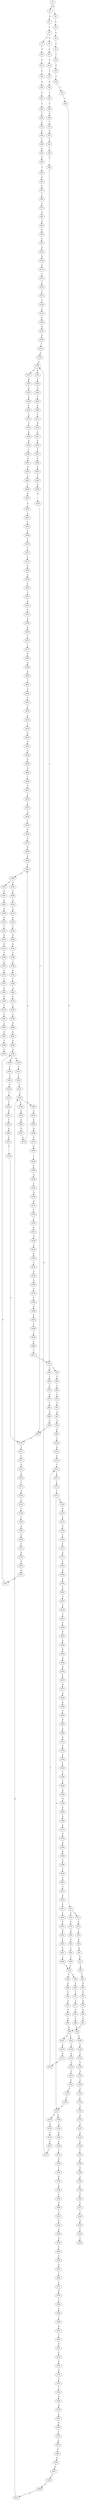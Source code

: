 strict digraph  {
	S0 -> S1 [ label = G ];
	S0 -> S2 [ label = C ];
	S1 -> S3 [ label = A ];
	S2 -> S4 [ label = C ];
	S3 -> S5 [ label = C ];
	S4 -> S6 [ label = A ];
	S5 -> S7 [ label = T ];
	S5 -> S8 [ label = G ];
	S6 -> S9 [ label = C ];
	S7 -> S10 [ label = C ];
	S8 -> S11 [ label = C ];
	S9 -> S12 [ label = C ];
	S10 -> S13 [ label = C ];
	S11 -> S14 [ label = C ];
	S12 -> S15 [ label = C ];
	S13 -> S16 [ label = C ];
	S14 -> S17 [ label = C ];
	S15 -> S18 [ label = C ];
	S16 -> S19 [ label = A ];
	S17 -> S20 [ label = A ];
	S18 -> S21 [ label = T ];
	S19 -> S22 [ label = T ];
	S20 -> S23 [ label = T ];
	S21 -> S24 [ label = T ];
	S22 -> S25 [ label = C ];
	S23 -> S26 [ label = C ];
	S24 -> S27 [ label = C ];
	S25 -> S28 [ label = T ];
	S26 -> S29 [ label = G ];
	S27 -> S30 [ label = C ];
	S27 -> S31 [ label = G ];
	S28 -> S32 [ label = G ];
	S29 -> S33 [ label = T ];
	S30 -> S34 [ label = T ];
	S31 -> S35 [ label = A ];
	S32 -> S36 [ label = C ];
	S33 -> S37 [ label = C ];
	S34 -> S38 [ label = G ];
	S35 -> S39 [ label = T ];
	S36 -> S40 [ label = C ];
	S37 -> S41 [ label = C ];
	S38 -> S42 [ label = T ];
	S39 -> S43 [ label = C ];
	S40 -> S44 [ label = A ];
	S41 -> S45 [ label = T ];
	S42 -> S46 [ label = C ];
	S43 -> S47 [ label = G ];
	S44 -> S48 [ label = G ];
	S45 -> S49 [ label = C ];
	S46 -> S50 [ label = C ];
	S47 -> S51 [ label = T ];
	S48 -> S52 [ label = T ];
	S49 -> S53 [ label = T ];
	S50 -> S54 [ label = T ];
	S51 -> S55 [ label = T ];
	S52 -> S56 [ label = C ];
	S53 -> S57 [ label = T ];
	S53 -> S58 [ label = G ];
	S54 -> S59 [ label = A ];
	S54 -> S60 [ label = T ];
	S55 -> S61 [ label = T ];
	S56 -> S62 [ label = G ];
	S57 -> S63 [ label = C ];
	S58 -> S64 [ label = T ];
	S59 -> S65 [ label = C ];
	S60 -> S66 [ label = G ];
	S61 -> S67 [ label = G ];
	S62 -> S68 [ label = T ];
	S63 -> S69 [ label = T ];
	S64 -> S70 [ label = C ];
	S65 -> S71 [ label = T ];
	S66 -> S72 [ label = T ];
	S67 -> S73 [ label = T ];
	S68 -> S74 [ label = A ];
	S69 -> S75 [ label = C ];
	S70 -> S76 [ label = G ];
	S71 -> S77 [ label = A ];
	S72 -> S78 [ label = A ];
	S73 -> S79 [ label = A ];
	S74 -> S80 [ label = A ];
	S75 -> S81 [ label = G ];
	S76 -> S82 [ label = T ];
	S77 -> S83 [ label = C ];
	S78 -> S84 [ label = G ];
	S79 -> S85 [ label = G ];
	S80 -> S86 [ label = G ];
	S81 -> S87 [ label = G ];
	S82 -> S88 [ label = G ];
	S83 -> S89 [ label = C ];
	S84 -> S90 [ label = G ];
	S85 -> S91 [ label = G ];
	S86 -> S92 [ label = A ];
	S87 -> S93 [ label = A ];
	S88 -> S94 [ label = G ];
	S89 -> S95 [ label = A ];
	S90 -> S96 [ label = A ];
	S91 -> S96 [ label = A ];
	S92 -> S97 [ label = C ];
	S93 -> S98 [ label = G ];
	S94 -> S99 [ label = T ];
	S95 -> S100 [ label = G ];
	S96 -> S101 [ label = G ];
	S96 -> S102 [ label = A ];
	S97 -> S103 [ label = G ];
	S98 -> S104 [ label = A ];
	S99 -> S105 [ label = A ];
	S100 -> S106 [ label = G ];
	S101 -> S107 [ label = A ];
	S102 -> S108 [ label = A ];
	S103 -> S109 [ label = G ];
	S104 -> S110 [ label = G ];
	S105 -> S111 [ label = C ];
	S106 -> S112 [ label = A ];
	S107 -> S113 [ label = G ];
	S108 -> S114 [ label = G ];
	S109 -> S115 [ label = C ];
	S110 -> S116 [ label = G ];
	S111 -> S117 [ label = C ];
	S112 -> S118 [ label = G ];
	S113 -> S119 [ label = G ];
	S114 -> S120 [ label = G ];
	S115 -> S121 [ label = T ];
	S116 -> S122 [ label = T ];
	S117 -> S123 [ label = G ];
	S118 -> S124 [ label = A ];
	S119 -> S122 [ label = T ];
	S120 -> S125 [ label = T ];
	S121 -> S126 [ label = C ];
	S122 -> S127 [ label = C ];
	S123 -> S128 [ label = G ];
	S124 -> S129 [ label = G ];
	S125 -> S130 [ label = C ];
	S126 -> S131 [ label = T ];
	S127 -> S132 [ label = C ];
	S128 -> S133 [ label = T ];
	S129 -> S134 [ label = T ];
	S130 -> S135 [ label = C ];
	S131 -> S136 [ label = C ];
	S132 -> S137 [ label = C ];
	S133 -> S138 [ label = G ];
	S134 -> S139 [ label = C ];
	S135 -> S140 [ label = C ];
	S136 -> S141 [ label = G ];
	S137 -> S142 [ label = A ];
	S137 -> S143 [ label = G ];
	S138 -> S144 [ label = G ];
	S139 -> S145 [ label = A ];
	S140 -> S143 [ label = G ];
	S141 -> S146 [ label = A ];
	S142 -> S147 [ label = G ];
	S143 -> S148 [ label = G ];
	S143 -> S149 [ label = A ];
	S144 -> S150 [ label = T ];
	S145 -> S151 [ label = G ];
	S146 -> S152 [ label = A ];
	S147 -> S153 [ label = A ];
	S148 -> S154 [ label = A ];
	S149 -> S155 [ label = A ];
	S150 -> S156 [ label = T ];
	S151 -> S157 [ label = G ];
	S152 -> S158 [ label = G ];
	S153 -> S159 [ label = G ];
	S154 -> S160 [ label = G ];
	S155 -> S161 [ label = G ];
	S156 -> S162 [ label = A ];
	S157 -> S163 [ label = A ];
	S158 -> S164 [ label = T ];
	S159 -> S165 [ label = C ];
	S160 -> S166 [ label = G ];
	S161 -> S167 [ label = T ];
	S162 -> S168 [ label = G ];
	S163 -> S169 [ label = C ];
	S164 -> S170 [ label = C ];
	S165 -> S171 [ label = C ];
	S166 -> S172 [ label = C ];
	S167 -> S173 [ label = C ];
	S168 -> S174 [ label = A ];
	S169 -> S175 [ label = C ];
	S170 -> S176 [ label = G ];
	S171 -> S177 [ label = A ];
	S172 -> S178 [ label = G ];
	S173 -> S176 [ label = G ];
	S174 -> S179 [ label = A ];
	S175 -> S180 [ label = A ];
	S176 -> S181 [ label = C ];
	S176 -> S182 [ label = A ];
	S177 -> S183 [ label = C ];
	S178 -> S184 [ label = T ];
	S179 -> S185 [ label = G ];
	S180 -> S186 [ label = G ];
	S181 -> S187 [ label = G ];
	S182 -> S188 [ label = G ];
	S183 -> S189 [ label = G ];
	S184 -> S190 [ label = G ];
	S185 -> S191 [ label = G ];
	S186 -> S192 [ label = T ];
	S187 -> S193 [ label = G ];
	S188 -> S194 [ label = G ];
	S189 -> S195 [ label = G ];
	S190 -> S196 [ label = G ];
	S191 -> S197 [ label = G ];
	S192 -> S198 [ label = C ];
	S193 -> S199 [ label = C ];
	S194 -> S200 [ label = T ];
	S195 -> S201 [ label = T ];
	S196 -> S202 [ label = T ];
	S197 -> S203 [ label = G ];
	S198 -> S204 [ label = T ];
	S199 -> S205 [ label = T ];
	S200 -> S206 [ label = A ];
	S201 -> S207 [ label = T ];
	S202 -> S208 [ label = A ];
	S203 -> S209 [ label = T ];
	S203 -> S210 [ label = G ];
	S204 -> S211 [ label = C ];
	S205 -> S212 [ label = A ];
	S206 -> S213 [ label = T ];
	S207 -> S214 [ label = A ];
	S208 -> S215 [ label = T ];
	S209 -> S216 [ label = C ];
	S210 -> S217 [ label = T ];
	S211 -> S218 [ label = T ];
	S212 -> S219 [ label = T ];
	S213 -> S220 [ label = A ];
	S214 -> S221 [ label = C ];
	S215 -> S222 [ label = G ];
	S216 -> S223 [ label = T ];
	S217 -> S224 [ label = C ];
	S218 -> S225 [ label = G ];
	S219 -> S226 [ label = A ];
	S220 -> S227 [ label = A ];
	S221 -> S228 [ label = T ];
	S222 -> S229 [ label = A ];
	S223 -> S230 [ label = C ];
	S224 -> S231 [ label = C ];
	S225 -> S232 [ label = T ];
	S226 -> S233 [ label = G ];
	S227 -> S234 [ label = G ];
	S228 -> S235 [ label = G ];
	S229 -> S236 [ label = G ];
	S230 -> S237 [ label = T ];
	S231 -> S238 [ label = G ];
	S232 -> S239 [ label = A ];
	S233 -> S240 [ label = T ];
	S234 -> S241 [ label = T ];
	S235 -> S242 [ label = C ];
	S236 -> S243 [ label = C ];
	S237 -> S244 [ label = C ];
	S238 -> S245 [ label = C ];
	S238 -> S246 [ label = T ];
	S240 -> S247 [ label = A ];
	S241 -> S248 [ label = C ];
	S242 -> S249 [ label = A ];
	S243 -> S250 [ label = G ];
	S244 -> S251 [ label = G ];
	S245 -> S252 [ label = C ];
	S246 -> S253 [ label = C ];
	S247 -> S254 [ label = G ];
	S248 -> S255 [ label = G ];
	S249 -> S256 [ label = G ];
	S250 -> S257 [ label = G ];
	S251 -> S258 [ label = T ];
	S252 -> S259 [ label = G ];
	S253 -> S260 [ label = G ];
	S254 -> S261 [ label = C ];
	S255 -> S262 [ label = T ];
	S256 -> S263 [ label = A ];
	S257 -> S264 [ label = T ];
	S258 -> S265 [ label = G ];
	S259 -> S266 [ label = G ];
	S260 -> S267 [ label = G ];
	S261 -> S268 [ label = C ];
	S262 -> S269 [ label = G ];
	S263 -> S270 [ label = C ];
	S264 -> S271 [ label = C ];
	S265 -> S272 [ label = G ];
	S266 -> S273 [ label = A ];
	S267 -> S274 [ label = A ];
	S268 -> S275 [ label = G ];
	S269 -> S276 [ label = G ];
	S270 -> S277 [ label = G ];
	S271 -> S278 [ label = G ];
	S272 -> S279 [ label = T ];
	S273 -> S280 [ label = A ];
	S274 -> S281 [ label = A ];
	S275 -> S282 [ label = A ];
	S276 -> S99 [ label = T ];
	S277 -> S283 [ label = G ];
	S278 -> S284 [ label = C ];
	S279 -> S105 [ label = A ];
	S280 -> S285 [ label = C ];
	S281 -> S286 [ label = C ];
	S282 -> S287 [ label = A ];
	S283 -> S288 [ label = A ];
	S284 -> S289 [ label = A ];
	S285 -> S290 [ label = T ];
	S286 -> S291 [ label = A ];
	S286 -> S292 [ label = T ];
	S287 -> S293 [ label = A ];
	S288 -> S294 [ label = C ];
	S289 -> S295 [ label = C ];
	S290 -> S296 [ label = G ];
	S291 -> S297 [ label = G ];
	S292 -> S298 [ label = A ];
	S293 -> S299 [ label = C ];
	S294 -> S300 [ label = A ];
	S295 -> S301 [ label = G ];
	S296 -> S302 [ label = C ];
	S297 -> S303 [ label = G ];
	S298 -> S304 [ label = C ];
	S299 -> S305 [ label = C ];
	S300 -> S306 [ label = C ];
	S301 -> S307 [ label = C ];
	S302 -> S308 [ label = A ];
	S303 -> S309 [ label = A ];
	S304 -> S310 [ label = A ];
	S305 -> S311 [ label = C ];
	S306 -> S312 [ label = A ];
	S307 -> S313 [ label = G ];
	S308 -> S314 [ label = A ];
	S309 -> S315 [ label = A ];
	S310 -> S316 [ label = A ];
	S311 -> S317 [ label = C ];
	S312 -> S318 [ label = C ];
	S313 -> S319 [ label = C ];
	S314 -> S320 [ label = C ];
	S315 -> S321 [ label = T ];
	S316 -> S322 [ label = C ];
	S317 -> S323 [ label = G ];
	S318 -> S324 [ label = C ];
	S319 -> S325 [ label = G ];
	S320 -> S326 [ label = C ];
	S321 -> S327 [ label = A ];
	S322 -> S328 [ label = G ];
	S323 -> S329 [ label = A ];
	S324 -> S330 [ label = T ];
	S325 -> S331 [ label = G ];
	S326 -> S332 [ label = A ];
	S327 -> S333 [ label = G ];
	S328 -> S334 [ label = A ];
	S329 -> S335 [ label = C ];
	S330 -> S336 [ label = C ];
	S331 -> S337 [ label = C ];
	S332 -> S338 [ label = G ];
	S333 -> S339 [ label = T ];
	S334 -> S340 [ label = A ];
	S335 -> S341 [ label = T ];
	S336 -> S342 [ label = T ];
	S337 -> S343 [ label = T ];
	S338 -> S344 [ label = A ];
	S339 -> S345 [ label = C ];
	S340 -> S346 [ label = A ];
	S341 -> S347 [ label = A ];
	S342 -> S348 [ label = A ];
	S343 -> S349 [ label = G ];
	S344 -> S350 [ label = A ];
	S345 -> S351 [ label = T ];
	S346 -> S352 [ label = A ];
	S347 -> S353 [ label = G ];
	S348 -> S354 [ label = G ];
	S349 -> S355 [ label = G ];
	S350 -> S356 [ label = C ];
	S351 -> S357 [ label = C ];
	S352 -> S358 [ label = C ];
	S353 -> S359 [ label = A ];
	S354 -> S360 [ label = A ];
	S355 -> S361 [ label = A ];
	S356 -> S362 [ label = A ];
	S357 -> S363 [ label = T ];
	S358 -> S364 [ label = A ];
	S359 -> S365 [ label = A ];
	S360 -> S366 [ label = A ];
	S361 -> S367 [ label = A ];
	S362 -> S368 [ label = G ];
	S363 -> S369 [ label = C ];
	S364 -> S370 [ label = G ];
	S365 -> S371 [ label = T ];
	S366 -> S372 [ label = C ];
	S367 -> S373 [ label = T ];
	S368 -> S374 [ label = C ];
	S369 -> S375 [ label = T ];
	S370 -> S376 [ label = A ];
	S371 -> S377 [ label = C ];
	S372 -> S378 [ label = G ];
	S373 -> S379 [ label = G ];
	S374 -> S380 [ label = C ];
	S375 -> S381 [ label = G ];
	S376 -> S382 [ label = A ];
	S377 -> S383 [ label = G ];
	S378 -> S384 [ label = A ];
	S379 -> S385 [ label = G ];
	S380 -> S386 [ label = G ];
	S381 -> S387 [ label = A ];
	S382 -> S388 [ label = G ];
	S383 -> S389 [ label = G ];
	S384 -> S390 [ label = G ];
	S385 -> S391 [ label = G ];
	S386 -> S392 [ label = T ];
	S387 -> S393 [ label = G ];
	S388 -> S394 [ label = G ];
	S389 -> S395 [ label = G ];
	S390 -> S396 [ label = G ];
	S391 -> S397 [ label = G ];
	S392 -> S398 [ label = C ];
	S393 -> S399 [ label = T ];
	S394 -> S400 [ label = G ];
	S395 -> S401 [ label = T ];
	S396 -> S402 [ label = T ];
	S397 -> S403 [ label = T ];
	S398 -> S404 [ label = C ];
	S399 -> S405 [ label = A ];
	S400 -> S203 [ label = G ];
	S401 -> S406 [ label = A ];
	S402 -> S407 [ label = G ];
	S403 -> S408 [ label = C ];
	S404 -> S409 [ label = T ];
	S406 -> S410 [ label = T ];
	S407 -> S411 [ label = T ];
	S408 -> S412 [ label = C ];
	S409 -> S413 [ label = C ];
	S410 -> S414 [ label = C ];
	S411 -> S415 [ label = C ];
	S412 -> S238 [ label = G ];
	S413 -> S53 [ label = T ];
	S414 -> S416 [ label = C ];
	S415 -> S417 [ label = C ];
	S416 -> S418 [ label = C ];
	S417 -> S419 [ label = C ];
	S418 -> S420 [ label = G ];
	S419 -> S421 [ label = T ];
	S420 -> S422 [ label = A ];
	S421 -> S423 [ label = G ];
	S422 -> S424 [ label = A ];
	S423 -> S425 [ label = T ];
	S424 -> S426 [ label = A ];
	S425 -> S427 [ label = C ];
	S426 -> S428 [ label = G ];
	S427 -> S429 [ label = C ];
	S428 -> S430 [ label = T ];
	S429 -> S54 [ label = T ];
	S430 -> S431 [ label = G ];
	S431 -> S432 [ label = T ];
	S432 -> S433 [ label = C ];
	S433 -> S434 [ label = G ];
	S434 -> S435 [ label = T ];
	S435 -> S436 [ label = C ];
	S436 -> S437 [ label = G ];
	S437 -> S438 [ label = G ];
	S438 -> S439 [ label = A ];
	S439 -> S281 [ label = A ];
}
